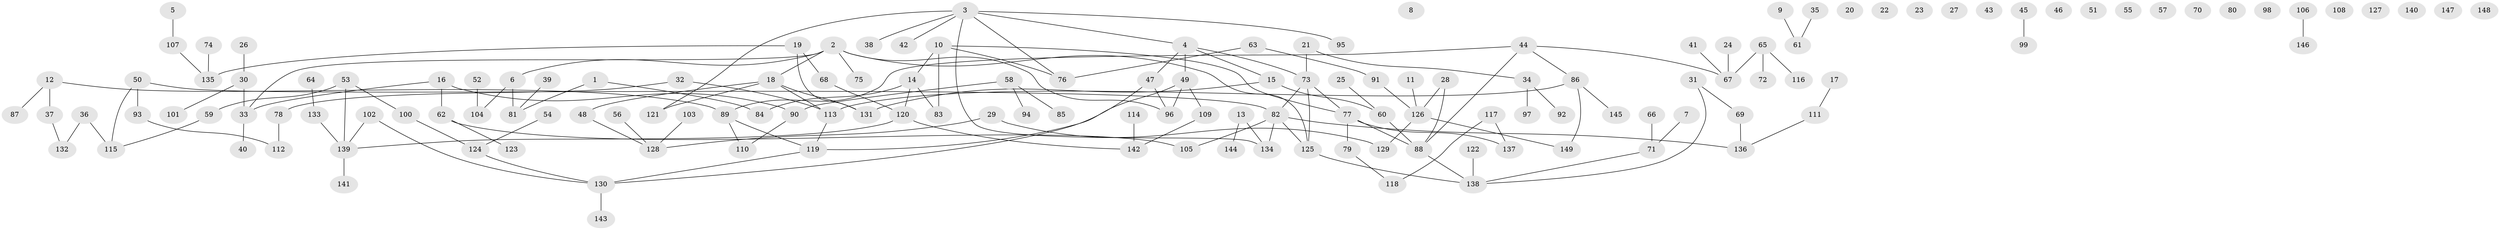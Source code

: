 // coarse degree distribution, {2: 0.21212121212121213, 16: 0.015151515151515152, 8: 0.030303030303030304, 1: 0.25757575757575757, 0: 0.30303030303030304, 11: 0.015151515151515152, 4: 0.06060606060606061, 3: 0.07575757575757576, 7: 0.015151515151515152, 6: 0.015151515151515152}
// Generated by graph-tools (version 1.1) at 2025/16/03/04/25 18:16:40]
// undirected, 149 vertices, 156 edges
graph export_dot {
graph [start="1"]
  node [color=gray90,style=filled];
  1;
  2;
  3;
  4;
  5;
  6;
  7;
  8;
  9;
  10;
  11;
  12;
  13;
  14;
  15;
  16;
  17;
  18;
  19;
  20;
  21;
  22;
  23;
  24;
  25;
  26;
  27;
  28;
  29;
  30;
  31;
  32;
  33;
  34;
  35;
  36;
  37;
  38;
  39;
  40;
  41;
  42;
  43;
  44;
  45;
  46;
  47;
  48;
  49;
  50;
  51;
  52;
  53;
  54;
  55;
  56;
  57;
  58;
  59;
  60;
  61;
  62;
  63;
  64;
  65;
  66;
  67;
  68;
  69;
  70;
  71;
  72;
  73;
  74;
  75;
  76;
  77;
  78;
  79;
  80;
  81;
  82;
  83;
  84;
  85;
  86;
  87;
  88;
  89;
  90;
  91;
  92;
  93;
  94;
  95;
  96;
  97;
  98;
  99;
  100;
  101;
  102;
  103;
  104;
  105;
  106;
  107;
  108;
  109;
  110;
  111;
  112;
  113;
  114;
  115;
  116;
  117;
  118;
  119;
  120;
  121;
  122;
  123;
  124;
  125;
  126;
  127;
  128;
  129;
  130;
  131;
  132;
  133;
  134;
  135;
  136;
  137;
  138;
  139;
  140;
  141;
  142;
  143;
  144;
  145;
  146;
  147;
  148;
  149;
  1 -- 81;
  1 -- 84;
  2 -- 6;
  2 -- 18;
  2 -- 33;
  2 -- 75;
  2 -- 96;
  2 -- 125;
  3 -- 4;
  3 -- 38;
  3 -- 42;
  3 -- 76;
  3 -- 95;
  3 -- 121;
  3 -- 134;
  4 -- 15;
  4 -- 47;
  4 -- 49;
  4 -- 73;
  5 -- 107;
  6 -- 81;
  6 -- 104;
  7 -- 71;
  9 -- 61;
  10 -- 14;
  10 -- 76;
  10 -- 77;
  10 -- 83;
  11 -- 126;
  12 -- 37;
  12 -- 87;
  12 -- 89;
  13 -- 134;
  13 -- 144;
  14 -- 83;
  14 -- 84;
  14 -- 120;
  15 -- 60;
  15 -- 131;
  16 -- 33;
  16 -- 62;
  16 -- 90;
  17 -- 111;
  18 -- 48;
  18 -- 113;
  18 -- 121;
  18 -- 131;
  19 -- 68;
  19 -- 131;
  19 -- 135;
  21 -- 34;
  21 -- 73;
  24 -- 67;
  25 -- 60;
  26 -- 30;
  28 -- 88;
  28 -- 126;
  29 -- 128;
  29 -- 129;
  30 -- 33;
  30 -- 101;
  31 -- 69;
  31 -- 138;
  32 -- 78;
  32 -- 113;
  33 -- 40;
  34 -- 92;
  34 -- 97;
  35 -- 61;
  36 -- 115;
  36 -- 132;
  37 -- 132;
  39 -- 81;
  41 -- 67;
  44 -- 67;
  44 -- 86;
  44 -- 88;
  44 -- 89;
  45 -- 99;
  47 -- 96;
  47 -- 130;
  48 -- 128;
  49 -- 96;
  49 -- 109;
  49 -- 119;
  50 -- 82;
  50 -- 93;
  50 -- 115;
  52 -- 104;
  53 -- 59;
  53 -- 100;
  53 -- 139;
  54 -- 124;
  56 -- 128;
  58 -- 85;
  58 -- 90;
  58 -- 94;
  59 -- 115;
  60 -- 88;
  62 -- 105;
  62 -- 123;
  63 -- 76;
  63 -- 91;
  64 -- 133;
  65 -- 67;
  65 -- 72;
  65 -- 116;
  66 -- 71;
  68 -- 120;
  69 -- 136;
  71 -- 138;
  73 -- 77;
  73 -- 82;
  73 -- 125;
  74 -- 135;
  77 -- 79;
  77 -- 88;
  77 -- 137;
  78 -- 112;
  79 -- 118;
  82 -- 105;
  82 -- 125;
  82 -- 134;
  82 -- 136;
  86 -- 113;
  86 -- 145;
  86 -- 149;
  88 -- 138;
  89 -- 110;
  89 -- 119;
  90 -- 110;
  91 -- 126;
  93 -- 112;
  100 -- 124;
  102 -- 130;
  102 -- 139;
  103 -- 128;
  106 -- 146;
  107 -- 135;
  109 -- 142;
  111 -- 136;
  113 -- 119;
  114 -- 142;
  117 -- 118;
  117 -- 137;
  119 -- 130;
  120 -- 139;
  120 -- 142;
  122 -- 138;
  124 -- 130;
  125 -- 138;
  126 -- 129;
  126 -- 149;
  130 -- 143;
  133 -- 139;
  139 -- 141;
}
